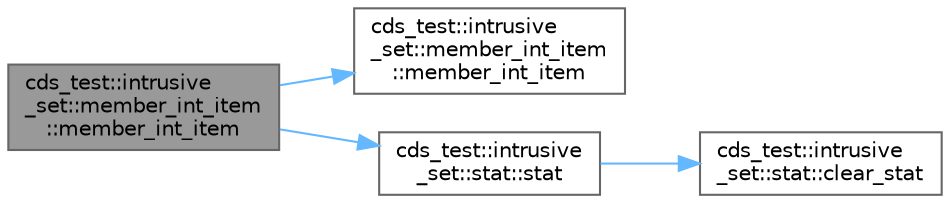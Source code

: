 digraph "cds_test::intrusive_set::member_int_item::member_int_item"
{
 // LATEX_PDF_SIZE
  bgcolor="transparent";
  edge [fontname=Helvetica,fontsize=10,labelfontname=Helvetica,labelfontsize=10];
  node [fontname=Helvetica,fontsize=10,shape=box,height=0.2,width=0.4];
  rankdir="LR";
  Node1 [id="Node000001",label="cds_test::intrusive\l_set::member_int_item\l::member_int_item",height=0.2,width=0.4,color="gray40", fillcolor="grey60", style="filled", fontcolor="black",tooltip=" "];
  Node1 -> Node2 [id="edge1_Node000001_Node000002",color="steelblue1",style="solid",tooltip=" "];
  Node2 [id="Node000002",label="cds_test::intrusive\l_set::member_int_item\l::member_int_item",height=0.2,width=0.4,color="grey40", fillcolor="white", style="filled",URL="$structcds__test_1_1intrusive__set_1_1member__int__item.html#a03b1b17f97a4ee24022813c47a39986d",tooltip=" "];
  Node1 -> Node3 [id="edge2_Node000001_Node000003",color="steelblue1",style="solid",tooltip=" "];
  Node3 [id="Node000003",label="cds_test::intrusive\l_set::stat::stat",height=0.2,width=0.4,color="grey40", fillcolor="white", style="filled",URL="$structcds__test_1_1intrusive__set_1_1stat.html#afc7cf88d7ba37e2460f7e6d8d66f230d",tooltip=" "];
  Node3 -> Node4 [id="edge3_Node000003_Node000004",color="steelblue1",style="solid",tooltip=" "];
  Node4 [id="Node000004",label="cds_test::intrusive\l_set::stat::clear_stat",height=0.2,width=0.4,color="grey40", fillcolor="white", style="filled",URL="$structcds__test_1_1intrusive__set_1_1stat.html#a9abb4d09bf9d2dd11fc07c49f6f6ecb3",tooltip=" "];
}
